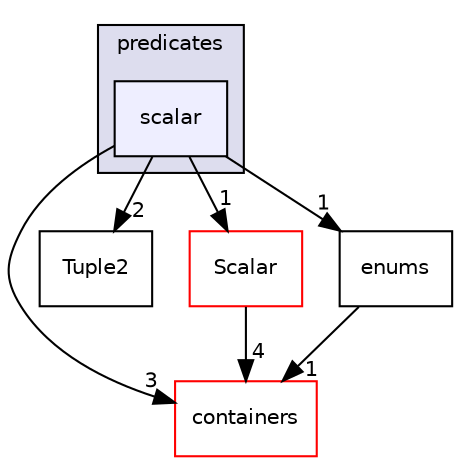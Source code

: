 digraph "src/OpenFOAM/primitives/predicates/scalar" {
  bgcolor=transparent;
  compound=true
  node [ fontsize="10", fontname="Helvetica"];
  edge [ labelfontsize="10", labelfontname="Helvetica"];
  subgraph clusterdir_c5310d42e60bc2d86d8ccd69cfb60245 {
    graph [ bgcolor="#ddddee", pencolor="black", label="predicates" fontname="Helvetica", fontsize="10", URL="dir_c5310d42e60bc2d86d8ccd69cfb60245.html"]
  dir_8eae953ead7747a2f2ada6b5c9636ee6 [shape=box, label="scalar", style="filled", fillcolor="#eeeeff", pencolor="black", URL="dir_8eae953ead7747a2f2ada6b5c9636ee6.html"];
  }
  dir_19d0872053bde092be81d7fe3f56cbf7 [shape=box label="containers" color="red" URL="dir_19d0872053bde092be81d7fe3f56cbf7.html"];
  dir_246f7a9c53924f474d87efd38f207066 [shape=box label="Tuple2" URL="dir_246f7a9c53924f474d87efd38f207066.html"];
  dir_b4f4914e791ff496381862f16be45bae [shape=box label="Scalar" color="red" URL="dir_b4f4914e791ff496381862f16be45bae.html"];
  dir_b997e59254caaf3bad833df621f73e31 [shape=box label="enums" URL="dir_b997e59254caaf3bad833df621f73e31.html"];
  dir_b4f4914e791ff496381862f16be45bae->dir_19d0872053bde092be81d7fe3f56cbf7 [headlabel="4", labeldistance=1.5 headhref="dir_002711_002156.html"];
  dir_8eae953ead7747a2f2ada6b5c9636ee6->dir_19d0872053bde092be81d7fe3f56cbf7 [headlabel="3", labeldistance=1.5 headhref="dir_002699_002156.html"];
  dir_8eae953ead7747a2f2ada6b5c9636ee6->dir_246f7a9c53924f474d87efd38f207066 [headlabel="2", labeldistance=1.5 headhref="dir_002699_002759.html"];
  dir_8eae953ead7747a2f2ada6b5c9636ee6->dir_b4f4914e791ff496381862f16be45bae [headlabel="1", labeldistance=1.5 headhref="dir_002699_002711.html"];
  dir_8eae953ead7747a2f2ada6b5c9636ee6->dir_b997e59254caaf3bad833df621f73e31 [headlabel="1", labeldistance=1.5 headhref="dir_002699_002648.html"];
  dir_b997e59254caaf3bad833df621f73e31->dir_19d0872053bde092be81d7fe3f56cbf7 [headlabel="1", labeldistance=1.5 headhref="dir_002648_002156.html"];
}

